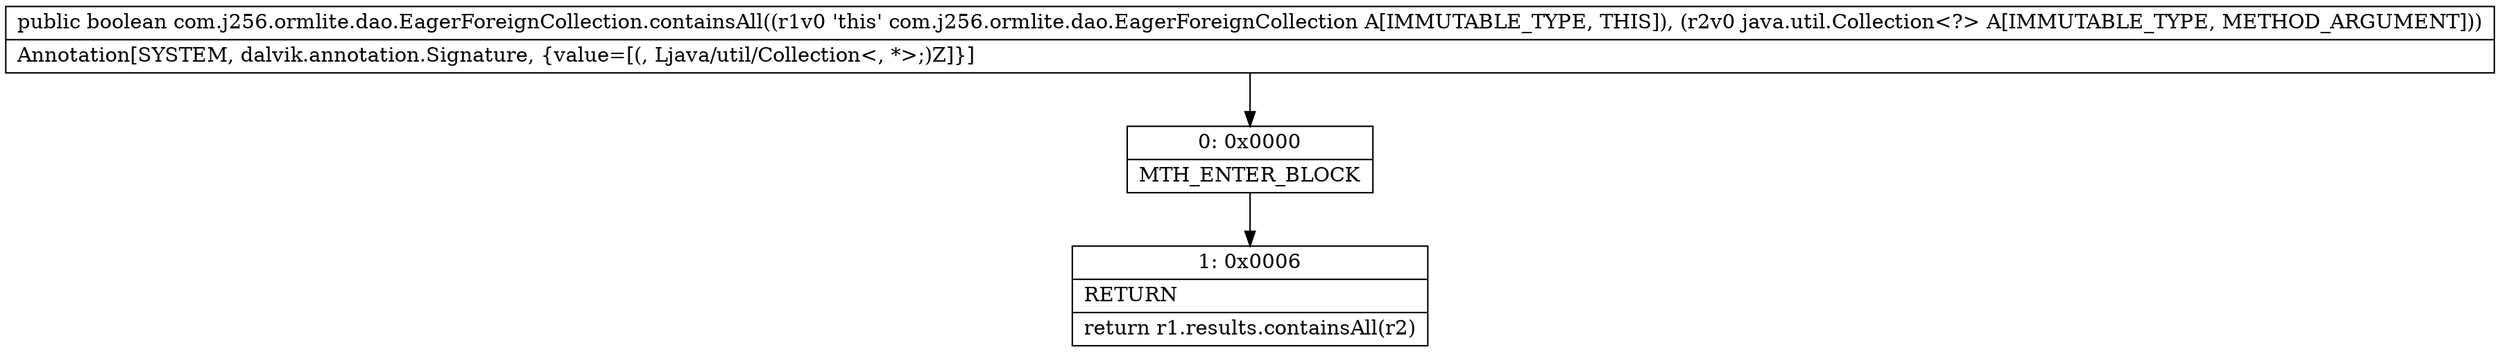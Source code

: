 digraph "CFG forcom.j256.ormlite.dao.EagerForeignCollection.containsAll(Ljava\/util\/Collection;)Z" {
Node_0 [shape=record,label="{0\:\ 0x0000|MTH_ENTER_BLOCK\l}"];
Node_1 [shape=record,label="{1\:\ 0x0006|RETURN\l|return r1.results.containsAll(r2)\l}"];
MethodNode[shape=record,label="{public boolean com.j256.ormlite.dao.EagerForeignCollection.containsAll((r1v0 'this' com.j256.ormlite.dao.EagerForeignCollection A[IMMUTABLE_TYPE, THIS]), (r2v0 java.util.Collection\<?\> A[IMMUTABLE_TYPE, METHOD_ARGUMENT]))  | Annotation[SYSTEM, dalvik.annotation.Signature, \{value=[(, Ljava\/util\/Collection\<, *\>;)Z]\}]\l}"];
MethodNode -> Node_0;
Node_0 -> Node_1;
}

